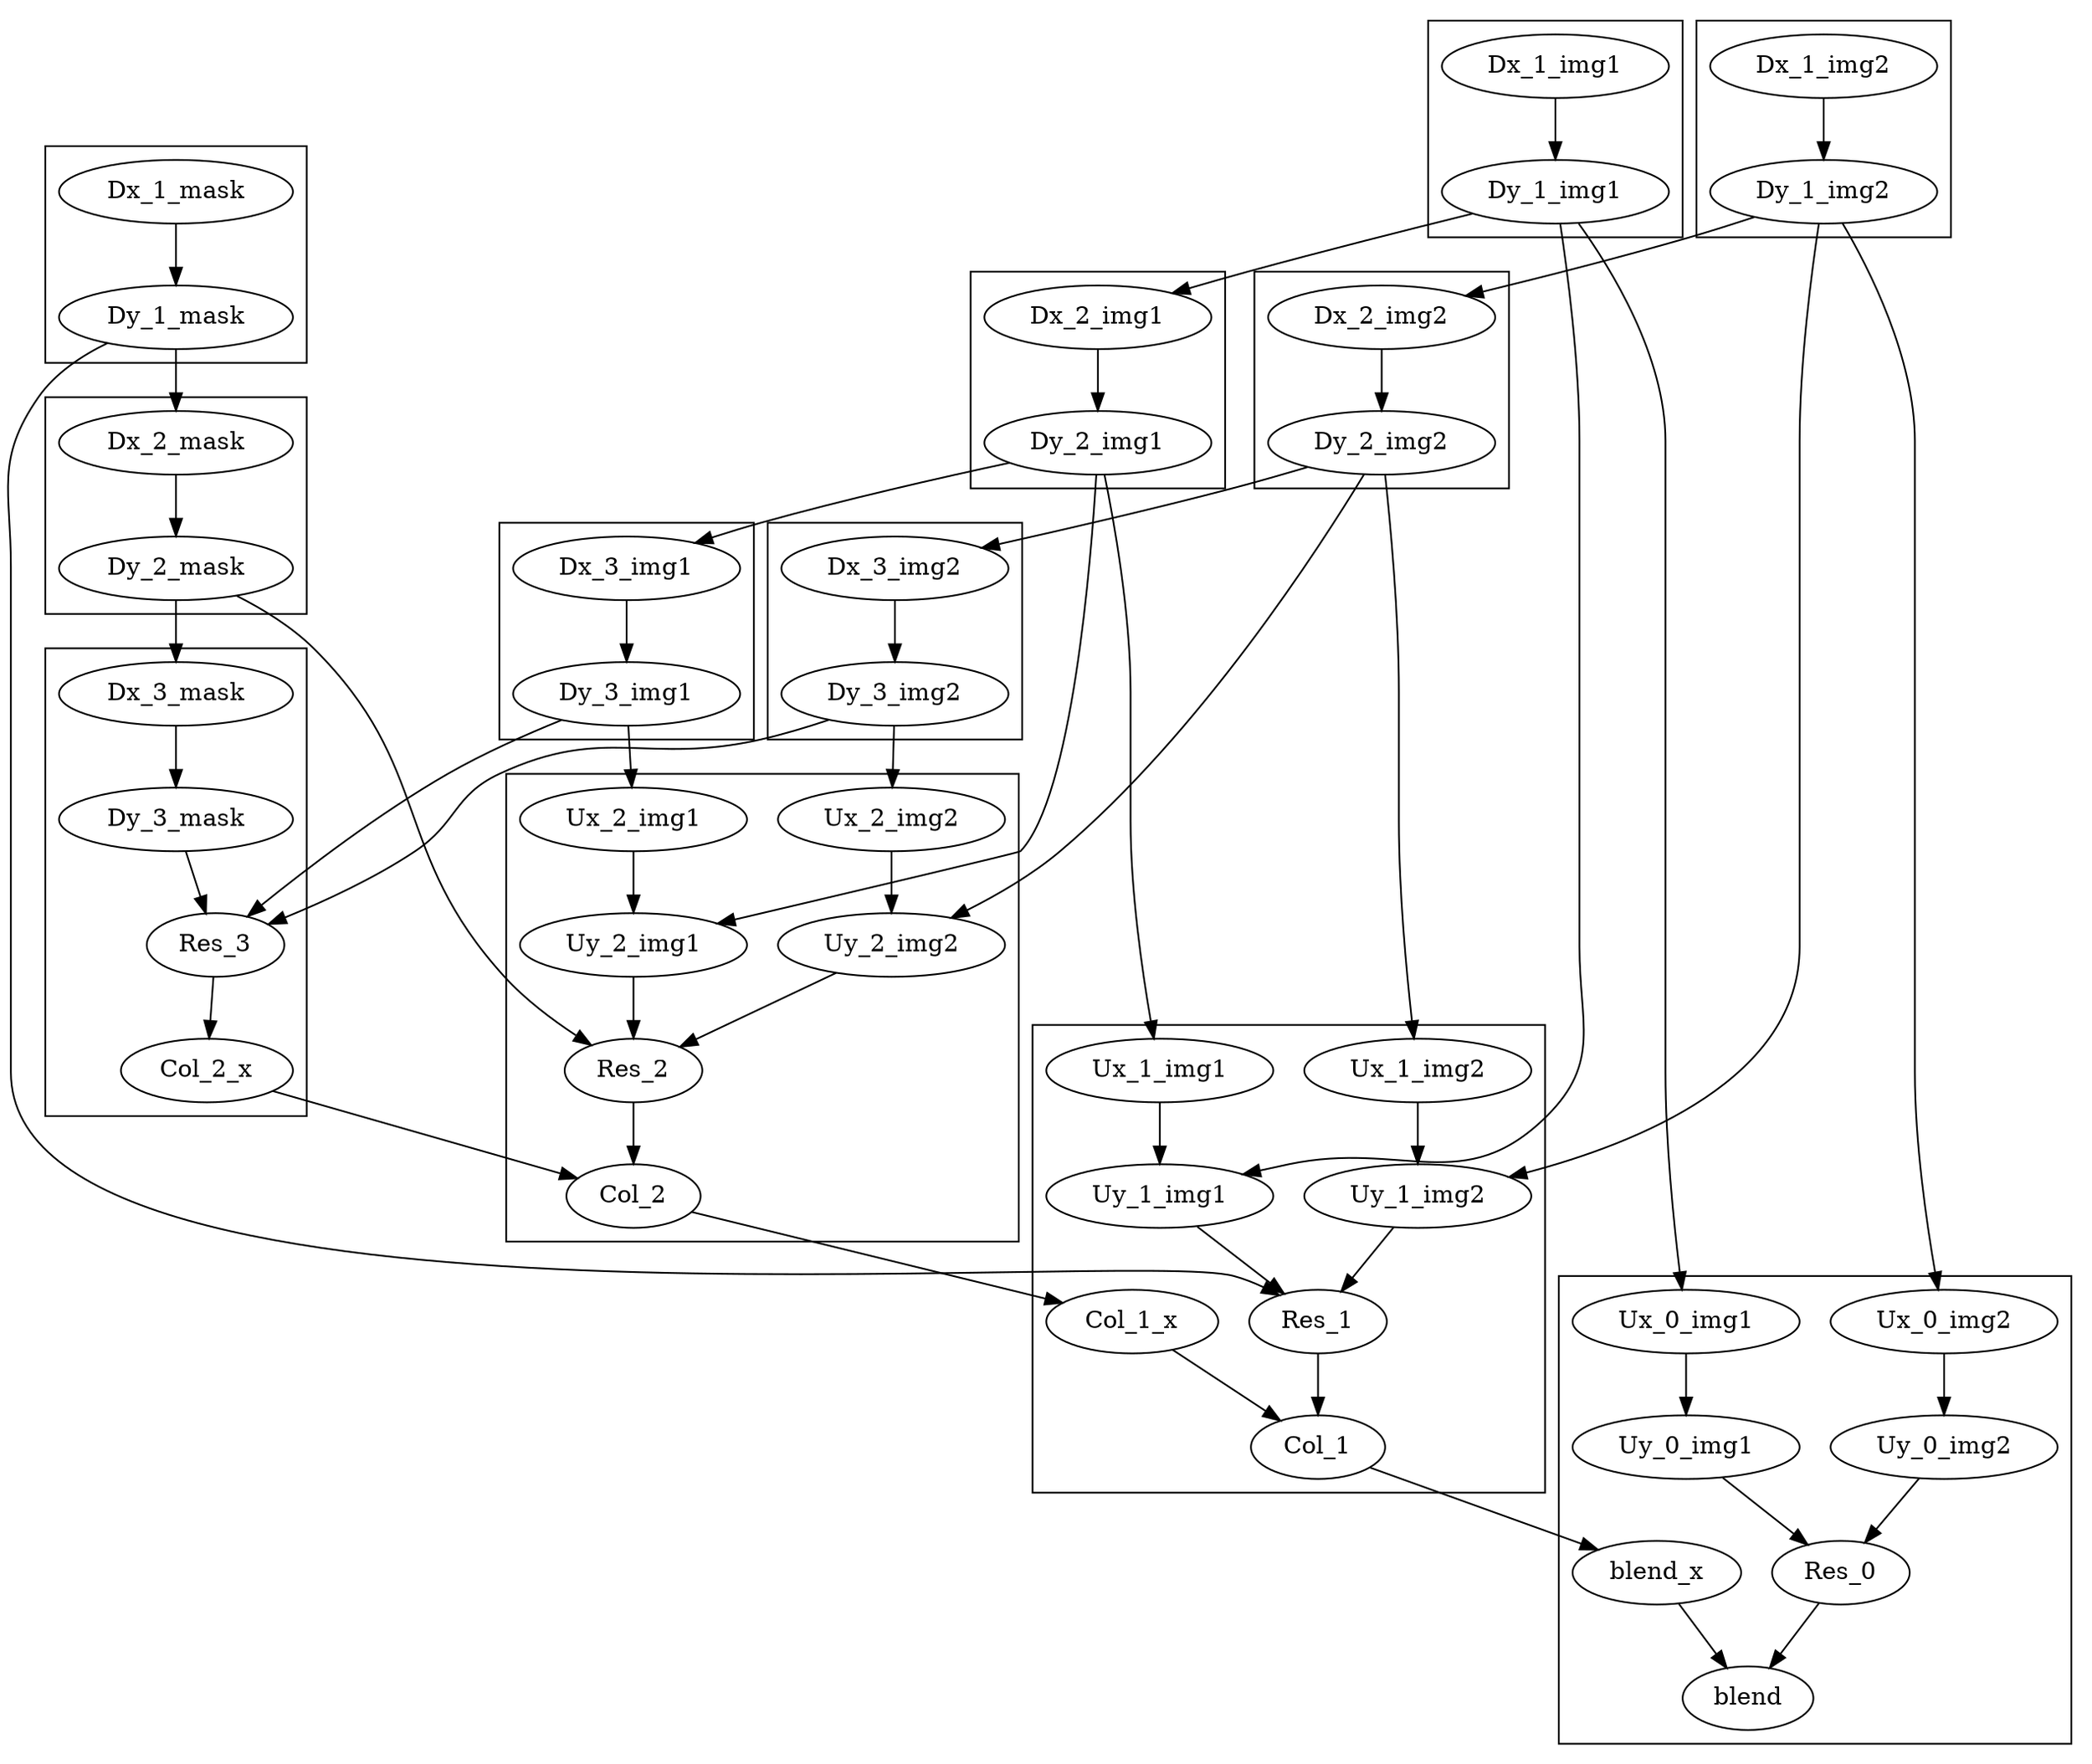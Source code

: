 digraph {
	graph [bb="0,0,1216.6,1032"];
	node [label="\N"];
	subgraph cluster_2 {
		graph [bb="1034,822,1186,950"];
		Dx_1_mask		 [height="0.51389",
			pos="1110,923",
			width="1.8889"];
		Dy_1_mask		 [height="0.51389",
			pos="1110,849",
			width="1.8889"];
		Dx_1_mask -> Dy_1_mask		 [pos="e,1110,867.67 1110,904.33 1110,896.26 1110,886.65 1110,877.71"];
	}
	subgraph cluster_9 {
		graph [bb="1034,378,1186,654"];
		Dx_3_mask		 [height="0.51389",
			pos="1110,627",
			width="1.8889"];
		Dy_3_mask		 [height="0.51389",
			pos="1110,553",
			width="1.8889"];
		Dx_3_mask -> Dy_3_mask		 [pos="e,1110,571.67 1110,608.33 1110,600.26 1110,590.65 1110,581.71"];
		Res_3		 [height="0.51389",
			pos="1087,479",
			width="1.1111"];
		Dy_3_mask -> Res_3		 [pos="e,1092.7,497.41 1104.2,534.33 1101.6,526.11 1098.6,516.29 1095.8,507.21"];
		Col_2_x		 [height="0.51389",
			pos="1092,405",
			width="1.3889"];
		Res_3 -> Col_2_x		 [pos="e,1090.7,423.67 1088.3,460.33 1088.8,452.26 1089.5,442.65 1090.1,433.71"];
	}
	subgraph cluster_10 {
		graph [bb="314,156,612,432"];
		Ux_1_img2		 [height="0.51389",
			pos="388,405",
			width="1.8333"];
		Uy_1_img2		 [height="0.51389",
			pos="388,331",
			width="1.8333"];
		Ux_1_img2 -> Uy_1_img2		 [pos="e,388,349.67 388,386.33 388,378.26 388,368.65 388,359.71"];
		Res_1		 [height="0.51389",
			pos="446,257",
			width="1.1111"];
		Uy_1_img2 -> Res_1		 [pos="e,432.23,274.57 402.34,312.71 409.47,303.61 418.2,292.47 425.98,282.55"];
		Ux_1_img1		 [height="0.51389",
			pos="538,405",
			width="1.8333"];
		Uy_1_img1		 [height="0.51389",
			pos="538,331",
			width="1.8333"];
		Ux_1_img1 -> Uy_1_img1		 [pos="e,538,349.67 538,386.33 538,378.26 538,368.65 538,359.71"];
		Uy_1_img1 -> Res_1		 [pos="e,466.07,273.15 516.2,313.46 503.61,303.34 487.65,290.5 474.13,279.62"];
		Col_1_x		 [height="0.51389",
			pos="554,257",
			width="1.3889"];
		Col_1		 [height="0.51389",
			pos="446,183",
			width="1.0833"];
		Col_1_x -> Col_1		 [pos="e,468.43,198.37 530.03,240.58 514.37,229.84 493.76,215.72 476.87,204.15"];
		Res_1 -> Col_1		 [pos="e,446,201.67 446,238.33 446,230.26 446,220.65 446,211.71"];
	}
	subgraph cluster_11 {
		graph [bb="620,304,918,580"];
		Ux_2_img2		 [height="0.51389",
			pos="694,553",
			width="1.8333"];
		Uy_2_img2		 [height="0.51389",
			pos="694,479",
			width="1.8333"];
		Ux_2_img2 -> Uy_2_img2		 [pos="e,694,497.67 694,534.33 694,526.26 694,516.65 694,507.71"];
		Res_2		 [height="0.51389",
			pos="844,405",
			width="1.1111"];
		Uy_2_img2 -> Res_2		 [pos="e,816.19,418.72 726.92,462.76 750.62,451.07 782.62,435.28 807.18,423.17"];
		Ux_2_img1		 [height="0.51389",
			pos="844,553",
			width="1.8333"];
		Uy_2_img1		 [height="0.51389",
			pos="844,479",
			width="1.8333"];
		Ux_2_img1 -> Uy_2_img1		 [pos="e,844,497.67 844,534.33 844,526.26 844,516.65 844,507.71"];
		Uy_2_img1 -> Res_2		 [pos="e,844,423.67 844,460.33 844,452.26 844,442.65 844,433.71"];
		Col_2		 [height="0.51389",
			pos="844,331",
			width="1.0833"];
		Res_2 -> Col_2		 [pos="e,844,349.67 844,386.33 844,378.26 844,368.65 844,359.71"];
	}
	subgraph cluster_1 {
		graph [bb="86,896,234,1024"];
		Dx_1_img2		 [height="0.51389",
			pos="160,997",
			width="1.8333"];
		Dy_1_img2		 [height="0.51389",
			pos="160,923",
			width="1.8333"];
		Dx_1_img2 -> Dy_1_img2		 [pos="e,160,941.67 160,978.33 160,970.26 160,960.65 160,951.71"];
	}
	subgraph cluster_4 {
		graph [bb="356,748,504,876"];
		Dx_2_img2		 [height="0.51389",
			pos="430,849",
			width="1.8333"];
		Dy_2_img2		 [height="0.51389",
			pos="430,775",
			width="1.8333"];
		Dx_2_img2 -> Dy_2_img2		 [pos="e,430,793.67 430,830.33 430,822.26 430,812.65 430,803.71"];
	}
	subgraph cluster_0 {
		graph [bb="242,896,390,1024"];
		Dx_1_img1		 [height="0.51389",
			pos="316,997",
			width="1.8333"];
		Dy_1_img1		 [height="0.51389",
			pos="316,923",
			width="1.8333"];
		Dx_1_img1 -> Dy_1_img1		 [pos="e,316,941.67 316,978.33 316,970.26 316,960.65 316,951.71"];
	}
	subgraph cluster_8 {
		graph [bb="8,8,306,284"];
		Ux_0_img2		 [height="0.51389",
			pos="82,257",
			width="1.8333"];
		Uy_0_img2		 [height="0.51389",
			pos="82,183",
			width="1.8333"];
		Ux_0_img2 -> Uy_0_img2		 [pos="e,82,201.67 82,238.33 82,230.26 82,220.65 82,211.71"];
		Res_0		 [height="0.51389",
			pos="142,109",
			width="1.1111"];
		Uy_0_img2 -> Res_0		 [pos="e,127.75,126.57 96.831,164.71 104.21,155.61 113.24,144.47 121.28,134.55"];
		Ux_0_img1		 [height="0.51389",
			pos="232,257",
			width="1.8333"];
		Uy_0_img1		 [height="0.51389",
			pos="232,183",
			width="1.8333"];
		Ux_0_img1 -> Uy_0_img1		 [pos="e,232,201.67 232,238.33 232,230.26 232,220.65 232,211.71"];
		Uy_0_img1 -> Res_0		 [pos="e,161.64,125.15 210.67,165.46 198.36,155.34 182.74,142.5 169.52,131.62"];
		blend_x		 [height="0.51389",
			pos="249,109",
			width="1.3611"];
		blend		 [height="0.51389",
			pos="195,35",
			width="1.0556"];
		blend_x -> blend		 [pos="e,207.77,52.493 235.93,91.087 229.25,81.93 221,70.626 213.66,60.571"];
		Res_0 -> blend		 [pos="e,182.47,52.493 154.83,91.087 161.32,82.022 169.32,70.852 176.47,60.873"];
	}
	subgraph cluster_6 {
		graph [bb="774,600,922,728"];
		Dx_3_img1		 [height="0.51389",
			pos="848,701",
			width="1.8333"];
		Dy_3_img1		 [height="0.51389",
			pos="848,627",
			width="1.8333"];
		Dx_3_img1 -> Dy_3_img1		 [pos="e,848,645.67 848,682.33 848,674.26 848,664.65 848,655.71"];
	}
	subgraph cluster_3 {
		graph [bb="521,748,669,876"];
		Dx_2_img1		 [height="0.51389",
			pos="595,849",
			width="1.8333"];
		Dy_2_img1		 [height="0.51389",
			pos="595,775",
			width="1.8333"];
		Dx_2_img1 -> Dy_2_img1		 [pos="e,595,793.67 595,830.33 595,822.26 595,812.65 595,803.71"];
	}
	subgraph cluster_5 {
		graph [bb="1034,674,1186,802"];
		Dx_2_mask		 [height="0.51389",
			pos="1110,775",
			width="1.8889"];
		Dy_2_mask		 [height="0.51389",
			pos="1110,701",
			width="1.8889"];
		Dx_2_mask -> Dy_2_mask		 [pos="e,1110,719.67 1110,756.33 1110,748.26 1110,738.65 1110,729.71"];
	}
	subgraph cluster_7 {
		graph [bb="618,600,766,728"];
		Dx_3_img2		 [height="0.51389",
			pos="692,701",
			width="1.8333"];
		Dy_3_img2		 [height="0.51389",
			pos="692,627",
			width="1.8333"];
		Dx_3_img2 -> Dy_3_img2		 [pos="e,692,645.67 692,682.33 692,674.26 692,664.65 692,655.71"];
	}
	Dy_1_img1 -> Uy_1_img1	 [pos="e,489.69,343.72 311.44,904.44 305,876.53 294,822.02 294,775 294,775 294,775 294,\
479 294,433.32 280.68,410.28 313,378 360.99,330.08 396.76,364.56 463,350 468.41,\
348.81 474.03,347.51 479.64,346.17"];
	Dy_1_img1 -> Ux_0_img1	 [pos="e,234.49,275.65 300.38,904.77 279.2,878.13 244,826.15 244,775 244,775 244,775 24\
4,405 244,363.44 239.24,315.54 235.72,285.76"];
	Dy_1_img1 -> Dx_2_img1	 [pos="e,551.34,863.12 367.56,911.28 406.34,902.24 460.71,889.11 508,876 518.96,872.96 \
530.63,869.5 541.75,866.09"];
	Dy_3_img1 -> Res_3	 [pos="e,1067.8,495.48 886.54,611.95 906.59,603.54 931.19,592.29 952,580 991.57,556.63 \
1033.4,523.94 1059.8,502.15"];
	Dy_3_img1 -> Ux_2_img1	 [pos="e,845.01,571.67 846.99,608.33 846.55,600.26 846.04,590.65 845.55,581.71"];
	Col_1 -> blend_x	 [pos="e,283.88,122.1 415.22,171.44 382.54,159.16 330.58,139.64 293.45,125.7"];
	Col_2 -> Col_1_x	 [pos="e,595.36,267.56 809.59,322.22 758.96,309.3 664.03,285.08 605.2,270.06"];
	Dy_2_mask -> Dx_3_mask	 [pos="e,1110,645.67 1110,682.33 1110,674.26 1110,664.65 1110,655.71"];
	Dy_2_mask -> Res_2	 [pos="e,869.05,419.57 1074.2,685.08 1059.3,677.24 1042.6,666.72 1030,654 960.16,583.36\
 985.16,534.1 919,460 907.07,446.63 891.39,434.52 877.45,425.09"];
	Dy_1_img2 -> Dx_2_img2	 [pos="e,377.9,860.37 200.25,908.26 212.32,904.07 225.63,899.65 238,896 281.06,883.31 3\
30.24,871.31 368.05,862.62"];
	Dy_1_img2 -> Uy_1_img2	 [pos="e,341.76,344.36 167.85,904.22 178.71,876.48 197,822.67 197,775 197,775 197,775 1\
97,479 197,410 275.85,368.57 332.23,347.76"];
	Dy_1_img2 -> Ux_0_img2	 [pos="e,94.512,275.22 156.06,904.41 150.5,876.46 141,821.89 141,775 141,775 141,775 14\
1,405 141,360.07 117.25,312.58 99.887,283.86"];
	Col_2_x -> Col_2	 [pos="e,877.24,340.92 1053,393.36 1007.9,379.89 933.83,357.81 887.07,343.85"];
	Dy_2_img2 -> Uy_2_img2	 [pos="e,655.04,494.01 438.31,756.44 458.65,712.77 514.78,602.07 590,534 606.19,519.34 \
627.01,507.34 645.75,498.32"];
	Dy_2_img2 -> Ux_1_img2	 [pos="e,392.56,423.56 425.86,756.42 420,728.48 410,673.93 410,627 410,627 410,627 410,\
553 410,511.12 401.28,463.3 394.82,433.63"];
	Dy_2_img2 -> Dx_3_img2	 [pos="e,643.2,713.57 473.71,761.07 487.53,756.77 502.87,752.09 517,748 555.64,736.82 5\
99.35,725.08 633.41,716.13"];
	Dy_1_mask -> Dx_2_mask	 [pos="e,1110,793.67 1110,830.33 1110,822.26 1110,812.65 1110,803.71"];
	Dy_1_mask -> Res_1	 [pos="e,468.98,272.49 1150.3,834.03 1165,826.59 1180.4,816.11 1190,802 1215.6,764.45 1\
206,746.45 1206,701 1206,701 1206,701 1206,405 1206,281.02 1298.3,363.99 922,304\
 828.19,289.04 586.42,309.81 495,284 489.25,282.38 483.44,279.98 477.92,277.26"];
	Dy_2_img1 -> Ux_1_img1	 [pos="e,540.07,423.66 585.03,756.44 571.24,728.98 548,675.53 548,627 548,627 548,627 5\
48,553 548,511.49 544.03,463.57 541.1,433.77"];
	Dy_2_img1 -> Dx_3_img1	 [pos="e,807.29,715.7 644.67,762.66 679.85,753.68 728.05,740.88 770,728 778.95,725.25 7\
88.42,722.15 797.55,719.05"];
	Dy_2_img1 -> Uy_2_img1	 [pos="e,794.8,491.56 590.37,756.23 580.59,711.61 563.03,598.17 619,534 664.07,482.33 7\
02.44,514.42 769,498 774.22,496.71 779.63,495.36 785.06,494.01"];
	Dy_3_img2 -> Res_3	 [pos="e,1050.9,487.3 730.82,611.83 743.19,607.47 757.03,603.06 770,600 836.31,584.33 8\
64.34,616.3 922,580 942.66,567 933.17,549.53 952,534 977.82,512.7 1013,498.73 10\
41,490.2"];
	Dy_3_img2 -> Ux_2_img2	 [pos="e,693.5,571.67 692.5,608.33 692.72,600.26 692.98,590.65 693.22,581.71"];
}
